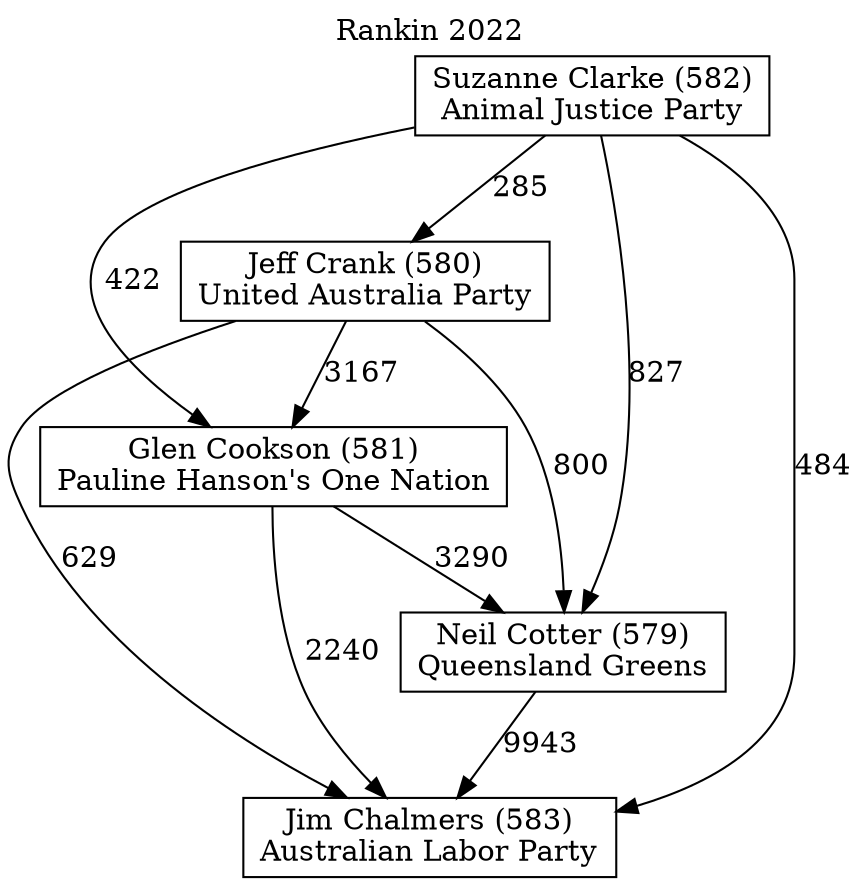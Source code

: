 // House preference flow
digraph "Jim Chalmers (583)_Rankin_2022" {
	graph [label="Rankin 2022" labelloc=t mclimit=10]
	node [shape=box]
	"Jim Chalmers (583)" [label="Jim Chalmers (583)
Australian Labor Party"]
	"Neil Cotter (579)" [label="Neil Cotter (579)
Queensland Greens"]
	"Glen Cookson (581)" [label="Glen Cookson (581)
Pauline Hanson's One Nation"]
	"Jeff Crank (580)" [label="Jeff Crank (580)
United Australia Party"]
	"Suzanne Clarke (582)" [label="Suzanne Clarke (582)
Animal Justice Party"]
	"Neil Cotter (579)" -> "Jim Chalmers (583)" [label=9943]
	"Glen Cookson (581)" -> "Neil Cotter (579)" [label=3290]
	"Jeff Crank (580)" -> "Glen Cookson (581)" [label=3167]
	"Suzanne Clarke (582)" -> "Jeff Crank (580)" [label=285]
	"Glen Cookson (581)" -> "Jim Chalmers (583)" [label=2240]
	"Jeff Crank (580)" -> "Jim Chalmers (583)" [label=629]
	"Suzanne Clarke (582)" -> "Jim Chalmers (583)" [label=484]
	"Suzanne Clarke (582)" -> "Glen Cookson (581)" [label=422]
	"Jeff Crank (580)" -> "Neil Cotter (579)" [label=800]
	"Suzanne Clarke (582)" -> "Neil Cotter (579)" [label=827]
}
